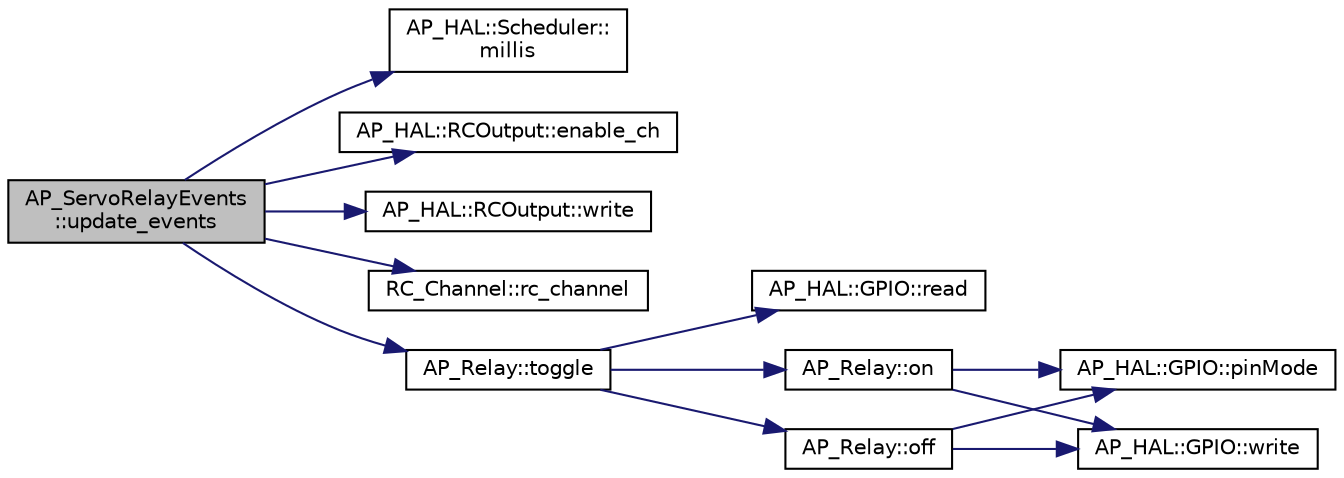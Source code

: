 digraph "AP_ServoRelayEvents::update_events"
{
 // INTERACTIVE_SVG=YES
  edge [fontname="Helvetica",fontsize="10",labelfontname="Helvetica",labelfontsize="10"];
  node [fontname="Helvetica",fontsize="10",shape=record];
  rankdir="LR";
  Node1 [label="AP_ServoRelayEvents\l::update_events",height=0.2,width=0.4,color="black", fillcolor="grey75", style="filled", fontcolor="black"];
  Node1 -> Node2 [color="midnightblue",fontsize="10",style="solid",fontname="Helvetica"];
  Node2 [label="AP_HAL::Scheduler::\lmillis",height=0.2,width=0.4,color="black", fillcolor="white", style="filled",URL="$classAP__HAL_1_1Scheduler.html#a26b68339fc68a562d8d3a1238d0ec8c1"];
  Node1 -> Node3 [color="midnightblue",fontsize="10",style="solid",fontname="Helvetica"];
  Node3 [label="AP_HAL::RCOutput::enable_ch",height=0.2,width=0.4,color="black", fillcolor="white", style="filled",URL="$classAP__HAL_1_1RCOutput.html#a25196bb820266d4afcae14d0acdb7e1c"];
  Node1 -> Node4 [color="midnightblue",fontsize="10",style="solid",fontname="Helvetica"];
  Node4 [label="AP_HAL::RCOutput::write",height=0.2,width=0.4,color="black", fillcolor="white", style="filled",URL="$classAP__HAL_1_1RCOutput.html#ade509cf82dfb1f6fab3eba0c026c5d60"];
  Node1 -> Node5 [color="midnightblue",fontsize="10",style="solid",fontname="Helvetica"];
  Node5 [label="RC_Channel::rc_channel",height=0.2,width=0.4,color="black", fillcolor="white", style="filled",URL="$classRC__Channel.html#a9c60b41a2854338f60e26fdf95b4b044"];
  Node1 -> Node6 [color="midnightblue",fontsize="10",style="solid",fontname="Helvetica"];
  Node6 [label="AP_Relay::toggle",height=0.2,width=0.4,color="black", fillcolor="white", style="filled",URL="$classAP__Relay.html#acadbe252379390594091edd75953456a"];
  Node6 -> Node7 [color="midnightblue",fontsize="10",style="solid",fontname="Helvetica"];
  Node7 [label="AP_HAL::GPIO::read",height=0.2,width=0.4,color="black", fillcolor="white", style="filled",URL="$classAP__HAL_1_1GPIO.html#a453e2829832c783a5337849218390efc"];
  Node6 -> Node8 [color="midnightblue",fontsize="10",style="solid",fontname="Helvetica"];
  Node8 [label="AP_Relay::off",height=0.2,width=0.4,color="black", fillcolor="white", style="filled",URL="$classAP__Relay.html#aff679a24b3c6b73f066e1e62c86e0fae"];
  Node8 -> Node9 [color="midnightblue",fontsize="10",style="solid",fontname="Helvetica"];
  Node9 [label="AP_HAL::GPIO::pinMode",height=0.2,width=0.4,color="black", fillcolor="white", style="filled",URL="$classAP__HAL_1_1GPIO.html#a3dfc60214bd1aa4936d51ca72c045b95"];
  Node8 -> Node10 [color="midnightblue",fontsize="10",style="solid",fontname="Helvetica"];
  Node10 [label="AP_HAL::GPIO::write",height=0.2,width=0.4,color="black", fillcolor="white", style="filled",URL="$classAP__HAL_1_1GPIO.html#a2b0664bdab1876e3b0bbcd9064eec88e"];
  Node6 -> Node11 [color="midnightblue",fontsize="10",style="solid",fontname="Helvetica"];
  Node11 [label="AP_Relay::on",height=0.2,width=0.4,color="black", fillcolor="white", style="filled",URL="$classAP__Relay.html#a8f00e5559174917b795ef84472822e53"];
  Node11 -> Node9 [color="midnightblue",fontsize="10",style="solid",fontname="Helvetica"];
  Node11 -> Node10 [color="midnightblue",fontsize="10",style="solid",fontname="Helvetica"];
}
